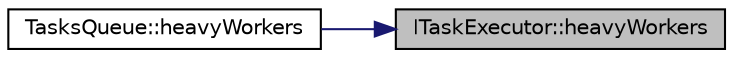 digraph "ITaskExecutor::heavyWorkers"
{
 // LATEX_PDF_SIZE
  edge [fontname="Helvetica",fontsize="10",labelfontname="Helvetica",labelfontsize="10"];
  node [fontname="Helvetica",fontsize="10",shape=record];
  rankdir="RL";
  Node1 [label="ITaskExecutor::heavyWorkers",height=0.2,width=0.4,color="black", fillcolor="grey75", style="filled", fontcolor="black",tooltip=" "];
  Node1 -> Node2 [dir="back",color="midnightblue",fontsize="10",style="solid",fontname="Helvetica"];
  Node2 [label="TasksQueue::heavyWorkers",height=0.2,width=0.4,color="black", fillcolor="white", style="filled",URL="$class_tasks_queue.html#a4dbad3c3222240e4d0916cf9e0f3e57b",tooltip=" "];
}
